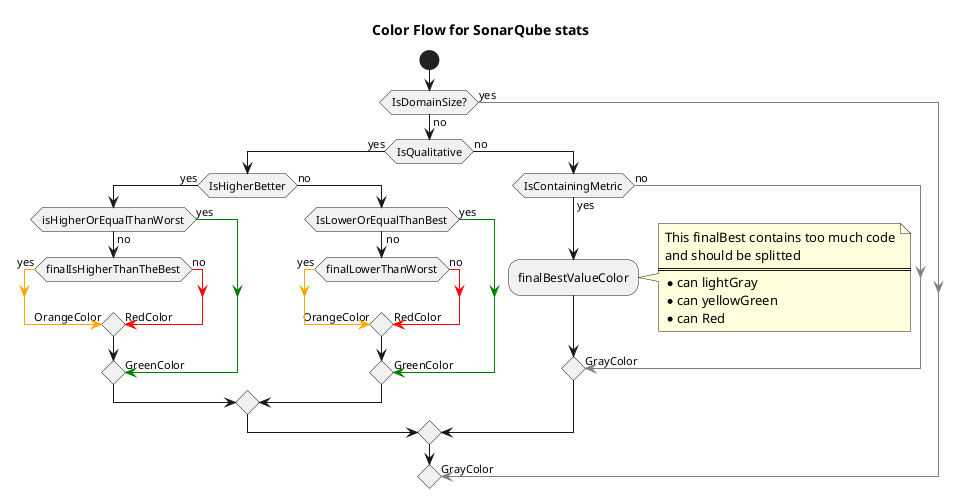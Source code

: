@startuml ColorFlow
title: Color Flow for SonarQube stats

start

if (IsDomainSize?) then (yes)
  -[#gray]-> GrayColor;
else (no)
  if (IsQualitative) then (yes)
    if (IsHigherBetter) then (yes)
      if (isHigherOrEqualThanWorst) then (yes)
        -[#green]-> GreenColor;
      else (no)
        if (finalIsHigherThanTheBest) then (yes)
          -[#orange]-> OrangeColor;
        else (no)
          -[#red]-> RedColor;
        endif
      endif
    else (no)
      if (IsLowerOrEqualThanBest) then (yes)
        -[#green]-> GreenColor;
      else (no)
        if (finalLowerThanWorst) then (yes)
          -[#orange]-> OrangeColor;
        else (no)
          -[#red]-> RedColor;
        endif
      endif
    endif
  else (no)
    if (IsContainingMetric) then (yes)
      :finalBestValueColor;
      note right
        This finalBest contains too much code
        and should be splitted
        ====
        * can lightGray
        * can yellowGreen
        * can Red
      end note
    else (no)
      -[#gray]-> GrayColor;
    endif
  endif
endif
@enduml